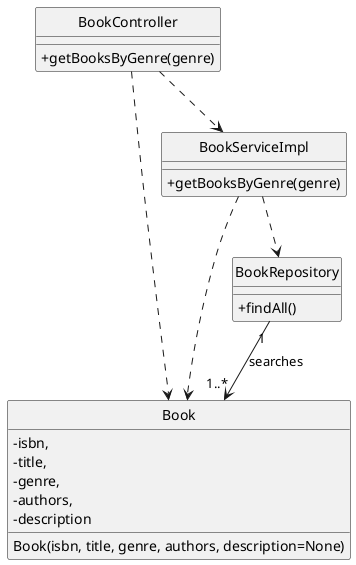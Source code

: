 @startuml
'https://plantuml.com/class-diagram

hide circle
skinparam classAttributeIconSize 0

class Book {
    - isbn,
    - title,
    - genre,
    - authors,
    - description
    Book(isbn, title, genre, authors, description=None)
}

class BookController
{
    + getBooksByGenre(genre)
}
class BookServiceImpl
{
    + getBooksByGenre(genre)
}

class BookRepository
{
    + findAll()
}


BookController ..> BookServiceImpl
BookServiceImpl ..> BookRepository
BookController ..> Book
BookServiceImpl ..> Book
BookRepository "1" --> "1..*" Book: searches

@enduml

